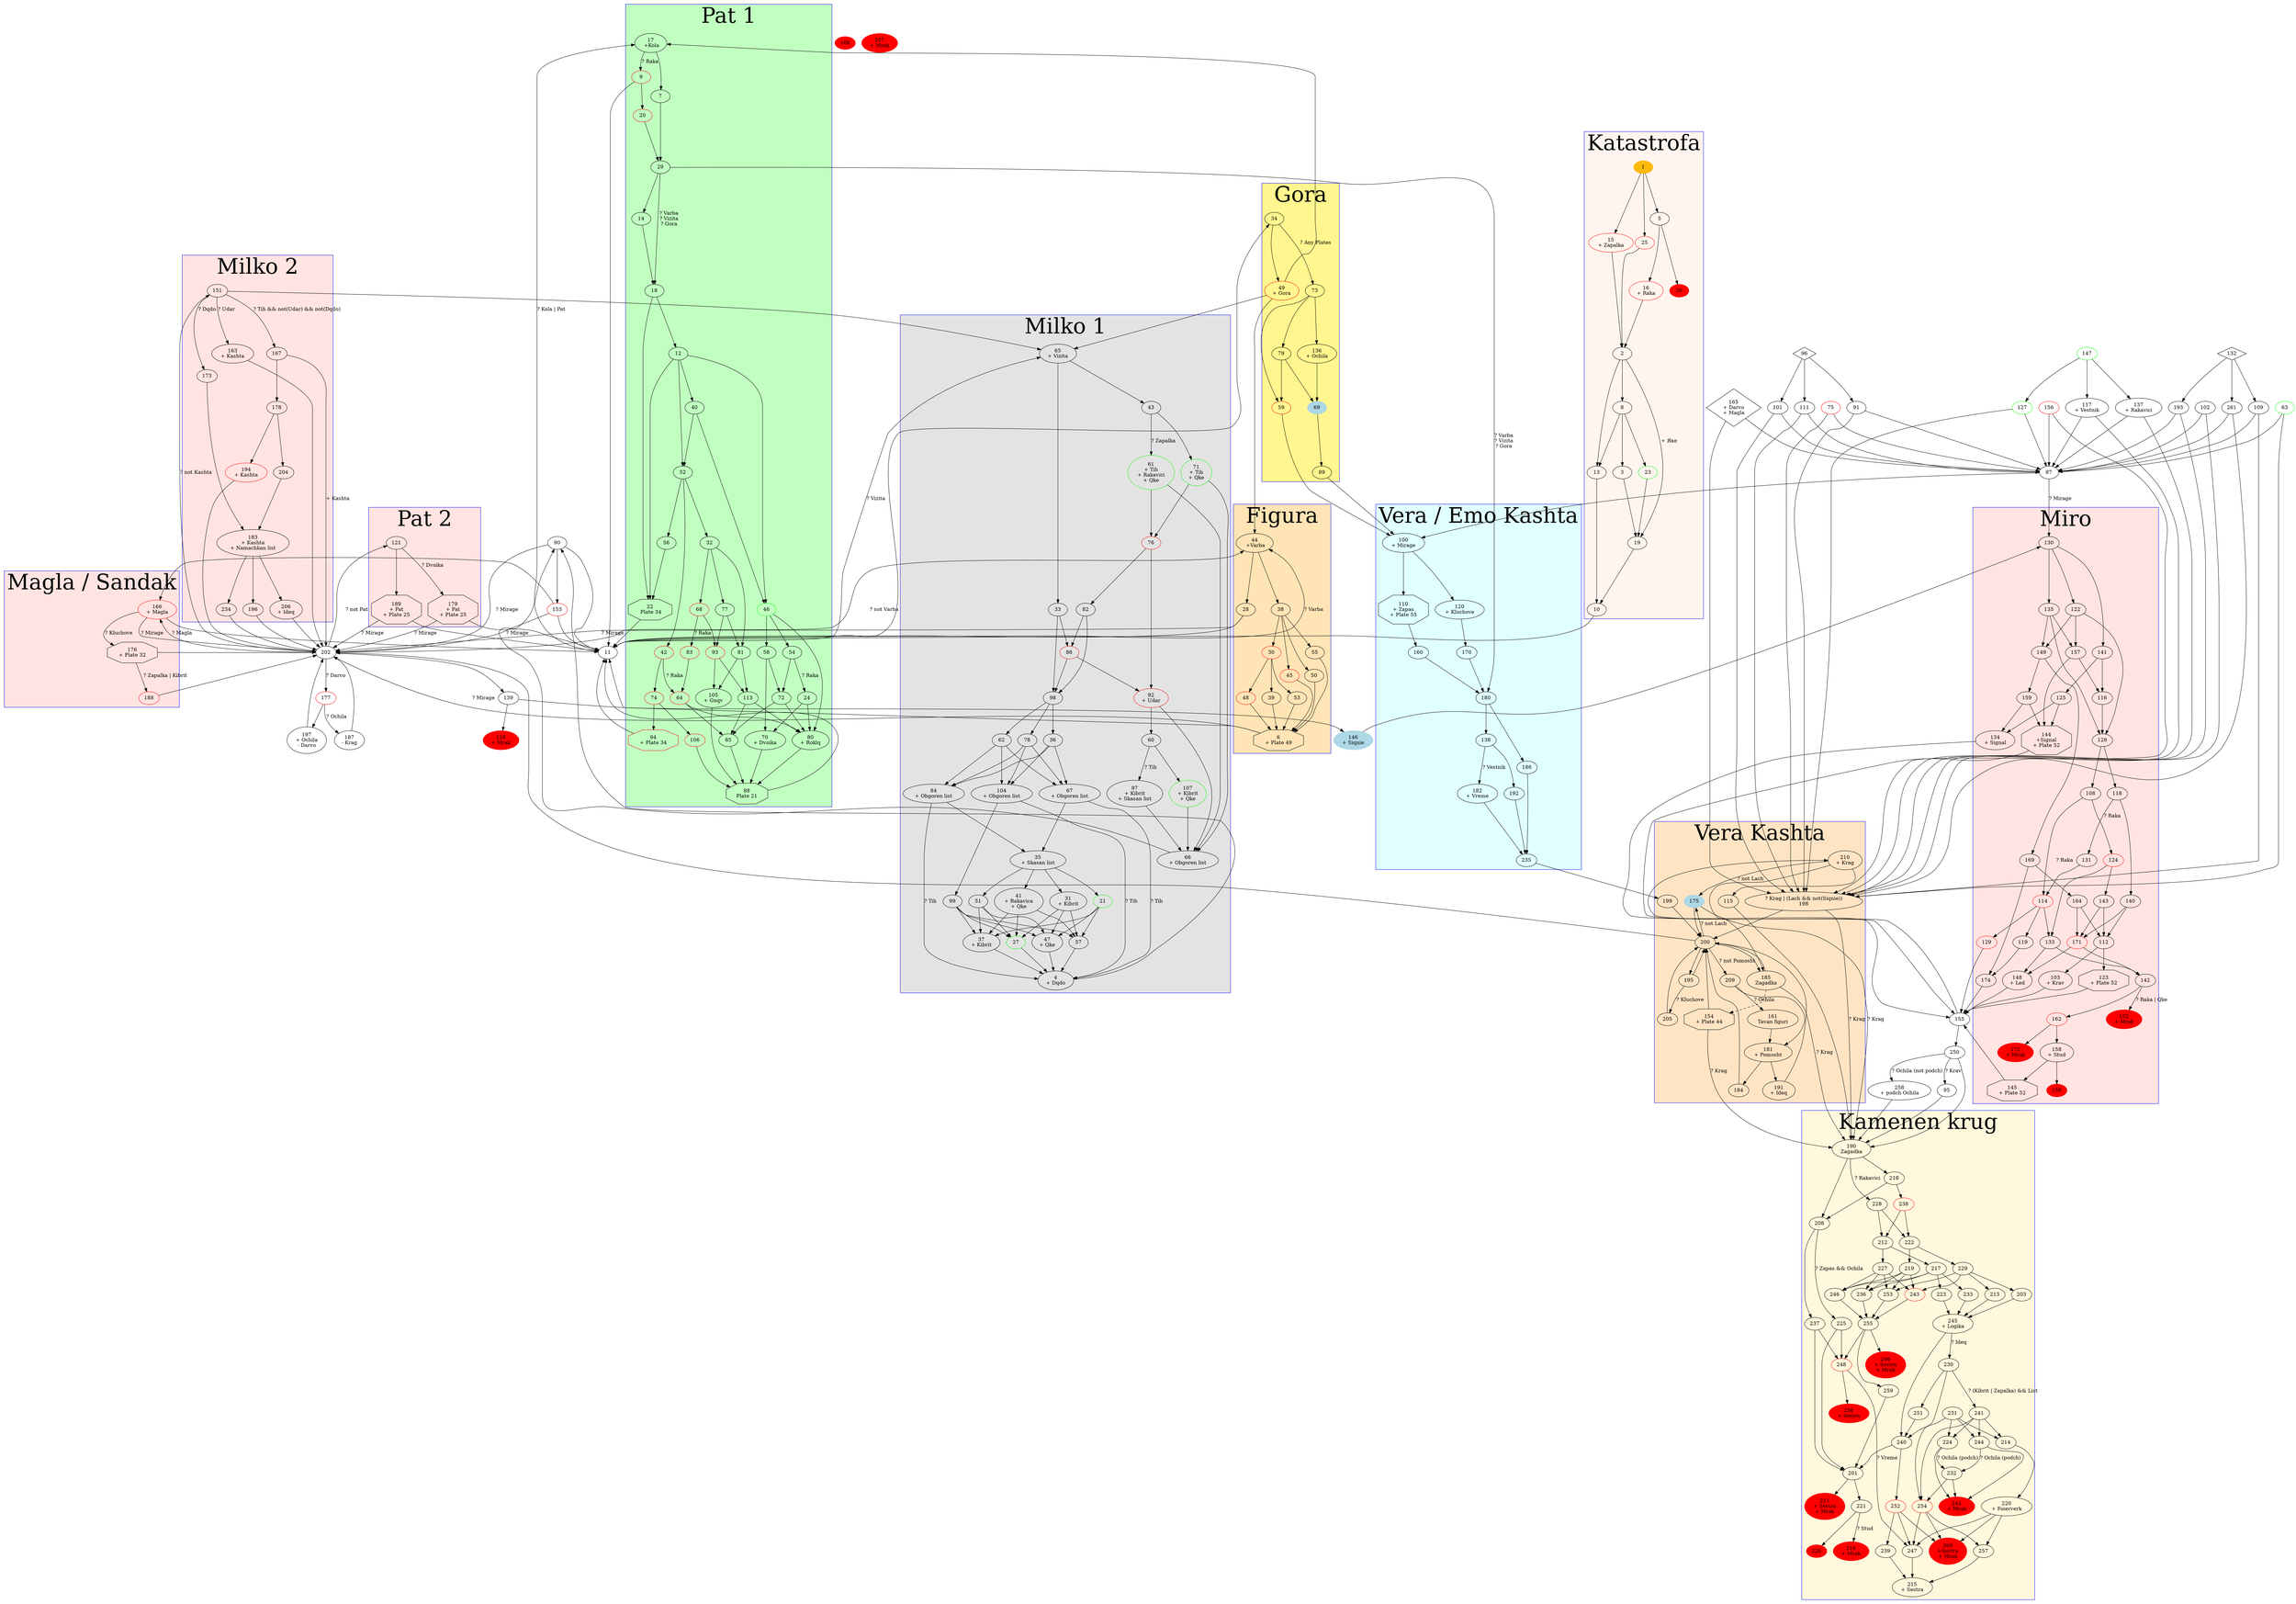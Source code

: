 digraph OZN {
    fontsize=60
    subgraph minus_zhivot {
      node [color=red]
      9 15 16 20 25 30 42 45 48 49
      59 64 68 74 75 76 83 86 92 93
      94 106 114 124 129 153 156 162
      166 171 177 188 194 238 243
      248 252 254
    }
    subgraph plus_zhivot {
      node [color=green]
      21 23 27 46 61 63 71 107 127
      147
    }
    subgraph use_plates {
      node [color=lightblue style=filled]
      69 146 175
    }
    subgraph is_plate_entry {
      node [shape=diamond]
      75 96 132 147 156 165
    }
    subgraph ends {
      node [color=red, style=filled]
      26 126 150 152 168 172 207 211
      216 226 242 249 256 260
    }
    subgraph epilogue {
      215
    }

    subgraph cluster_katastrofa {
      label = "Katastrofa"
      color = blue
      bgcolor = seashell
      1 2 3 5 8 10 13 15 16 19 23 25 26
    }
    subgraph cluster_milko_1 {
      label = "Milko 1"
      color = blue
      bgcolor = gray89
      4
      21 27 31 33 35 36 37 41 43 47 51 57 60 61 
      62 65 66 67 71 76 78
      82 84 86 92 97 98 99 104 107
    }
    subgraph cluster_milko_2 {
      label = "Milko 2"
      color = blue
      bgcolor = mistyrose
      65 151 163 173 167 178 183 194 196
      204 206 234
    }
    subgraph cluster_figura {
      label = "Figura"
      color = blue
      bgcolor = moccasin
      6 28 30 38 39 44 45 48 50 53 55
    }
    subgraph cluster_pat {
      label = "Pat 1"
      color = blue
      bgcolor = darkseagreen1
      7 9 12 14 18 17 20 22 24 29 32 40 42 46 52 54 56 58
      64 68 70 72 74 77 80 81 83 85 88 93 94
      105 106 113
    }
    subgraph cluster_path_2 {
      label = "Pat 2"
      color = blue
      bgcolor = mistyrose
      121 179 189
    }
    subgraph cluster_sister_kashta_2 {
      label = "Vera Kashta"
      color = blue
      bgcolor = bisque
      115
      154 161 175 181 184 185 191 195 198 199 200 205 209 210
    }
    subgraph cluster_miro {
      label = "Miro"
      color = blue
      bgcolor = mistyrose
      103 108 112 114 116 118 119 122 123 124 125 128 129 130 131 133 134 135 140 
      141 142 143 144 145 148 149 150 152 157 158 159 162
      164 169 171 172 174
    }
    subgraph cluster_stonehendge {
      label = "Kamenen krug"
      color = blue
      bgcolor = cornsilk
      190 201
      203 208 211 212 213 214 215 216 217 218 219 220 221 
      222 223 224 225 226 227 228 229 230 
      231 232 233 236 237 238 239 240 241 242 243 244 247 
      245 246 248 249 251 252 253 254 255 256 257 259 260
    }
    subgraph cluster_magla {
      label = "Magla / Sandak"
      color = blue
      bgcolor = mistyrose
      166 176 188
    }
    subgraph cluster_gora {
      label = "Gora"
      color = blue
      bgcolor = khaki1
      34 49 59 69 73 79 89
      136
    }
    subgraph cluster_vera_emo_kashta_1 {
      label = "Vera / Emo Kashta"
      color = blue
      bgcolor = lightcyan
      100 110 120 138 160 170 180 182 186 192
      235
    }

    1 [color=darkgoldenrod1, style=filled]
    1 -> {5 15 25}
    2 -> {8 13}
    2 -> 19 [label="+ Яке"]
    3 -> 19
    4 -> 90
    4 [label="4\n+ Dqdo"]
    5 -> {16 26}
    6 -> 11
    6 -> 202 [label="? Mirage"]
    6 [label="6\n+ Plate 49" shape="octagon"]
    7 -> 29
    8 -> {3 13 23}
    9 -> {11 20}
    10 -> 11
    11 -> 17 [label="? Kola | Pat"]
    11 -> 44 [label="? Varba"]
    11 -> 65 [label="? Vizita"]
    11 -> 34
    12 -> {40 46 52 22}
    13 -> 10
    14 -> 18
    15 -> 2
    15 [label="15\n+ Zapalka"]
    16 -> 2
    16 [label="16\n+ Raka"]
    17 -> 7
    17 -> 9 [label="? Raka"]
    17 [label="17\n +Kola"]
    18 -> {12 22}
    19 -> 10
    20 -> 29
    21 -> {37 47 57}
    22 -> 11
    22 [label="22\n Plate 34" shape="octagon"]
    23 -> 19
    24 -> {70 80}
    25 -> 2
    26
    27 -> 4
    28 -> 11
    28 -> 202 [label="? Mirage"]
    29 -> 14
    29 -> {18 180} [label="? Varba\n? Vizita\n? Gora"]
    30 -> {39 48 53}
    31 -> {27 47 57}
    31 [label="31\n+ Kibrit"]
    32 -> {68 77 81}
    33 -> {86 98}
    34 -> 49
    34 -> 73 [label="? Any Plates"]
    35 -> {21 31 41 51}
    35 [label="35\n+ Skasan list"]
    36 -> {67 104 84}
    37 -> 4
    37 [label="37\n+ Kibrit"]
    38 -> {30 45 50 55}
    39 -> 6
    40 -> {46 52}
    41 -> {27 37 57}
    41 [label="41\n+ Rakavica\n+ Qke"]
    42 -> 74
    42 -> 64 [label="? Raka"]
    43 -> 71
    43 -> 61 [label="? Zapalka"]
    44 -> {28 38}
    44 [label="44\n +Varba"]
    45 -> 6
    46 -> {54 58 80}
    47 -> 4
    47 [label="47\n+ Qke"]
    48 -> 6
    49 -> {17 44 65}
    49 [label="49\n+ Gora"]
    50 -> 6
    51 -> {27 37 47}
    52 -> {32 42 56}
    53 -> 6
    54 -> 72
    54 -> 24 [label="? Raka"]
    55 -> 6
    56 -> 22
    57 -> 4
    58 -> {70 72}
    59 -> 100
    60 -> 107
    60 -> 97 [label="? Tih"]
    61 -> {66 76}
    61 [label="61\n+ Tih\n+ Rakavici\n+ Qke"]
    62 -> {67 104 84}
    63 -> 87
    63 -> 198
    64 -> {80 85}
    65 -> {33 43}
    65 [label="65\n+ Vizita"]
    66 -> 90
    66 [label="66\n+ Obgoren list"]
    67 -> 35
    67 -> 4 [label="? Tih"]
    67 [label="67\n+ Obgoren list"]
    68 -> 93
    68 -> 83 [label="? Raka"]
    69 -> 89
    70 -> 88
    70 [label="70\n+ Dvoika"]
    71 -> {66 76}
    71 [label="71\n+ Tih\n+ Qke"]
    72 -> {80 85}
    73 -> {59 136 79}
    74 -> {94 106}
    75 -> 87
    75 -> 198
    76 -> {82 92}
    77 -> {93 81}
    78 -> {67 104 84}
    79 -> {59 69}
    80 -> 88
    80 [label="80\n+ Roklq"]
    81 -> {105 113}
    82 -> {86 98}
    83 -> 64
    84 -> 35
    84 -> 4 [label="? Tih"]
    84 [label="84\n+ Obgoren list"]
    85 -> 88
    86 -> {92 98}
    87 -> 100
    87 -> 130 [label="? Mirage"]
    88 -> 11
    88 [label="88\nPlate 21" shape="octagon"]
    89 -> 100
    90 -> {153 11}
    90 -> 202 [label="? Mirage"]
    91 -> 87
    91 -> 198
    92 -> {66 60}
    92 [label="92\n+ Udar"]
    93 -> {105 113}
    94 -> 11
    94 [label="94\n+ Plate 34" shape="octagon"]
    95 -> 190
    96 -> {91 101 111}
    97 -> 66
    97 [label="97\n+ Kibrit\n+ Skasan list"]
    98 -> {36 62 78}
    99 -> {27 37 47 57}
    100 -> {110 120}
    100 [label="100\n+ Mirage"]
    101 -> 87
    101 -> 198
    102 -> 87
    102 -> 198
    103 -> 155
    103 [label="103\n+ Krav"]
    104 -> 99
    104 -> 4 [label="? Tih"]
    104 [label="104\n+ Obgoren list"]
    105 -> 88
    105 [label="105\n+ Gnqv"]
    106 -> 88
    107 -> 66
    107 [label="107\n+ Kibrit\n+ Qke"]
    108 -> 124
    108 -> 114 [label="? Raka"]
    109 -> 87
    109 -> 198
    110 -> 160
    110 [label="110\n+ Zapas\n+ Plate 55" shape="octagon"]
    111 -> 87
    111 -> 198
    112 -> {103 123}
    113 -> {80 85}
    114 -> {119 129 133}
    115 -> 190
    116 -> 128
    117 -> 87
    117 -> 198
    117 [label="117\n+ Vestnik"]
    118 -> 140
    118 -> 131 [label="? Raka"]
    119 -> 174
    120 -> 170
    120 [label="120\n+ Kluchove"]
    121 -> 189
    121 -> 179 [label="? Dvoika"]
    122 -> {128 157 149}
    123 -> 155
    123 [label="123\n+ Plate 52" shape="octagon"]
    124 -> {133 143}
    125 -> {134 144}
    126 [label="126\n+ Mrak"]
    127 -> 87
    127 -> 198
    128 -> {108 118}
    129 -> 155
    130 -> {135 122 141}
    131 -> 114
    132 -> {193 109 261}
    133 -> {148 142}
    134 -> 155
    134 [label="134\n+ Signal"]
    135 -> {128 157 149}
    136 -> 69
    136 [label="136\n+ Ochila"]
    137 -> 87
    137 -> 198
    137 [label="137\n+ Rakavici"]
    138 -> 192
    138 -> 182 [label="? Vestnik"]
    139 -> {126 146}
    140 -> {171 112}
    141 -> {116 125}
    142 -> 162
    142 -> 152 [label="? Raka | Qke"]
    143 -> {171 112}
    144 -> 155
    144 [label="144\n+Signal\n+ Plate 52" shape="octagon"]
    145 -> 155
    145 [label="145\n+ Plate 52" shape="octagon"]
    146 -> 130
    146 [label="146\n+ Siqnie"]
    147 -> {117 127 137}
    148 -> 155
    148 [label="148\n+ Led"]
    149 -> {159 169}
    150
    151 -> 65
    151 -> 163 [label="? Udar"]
    151 -> 173 [label="? Dqdo"]
    151 -> 167 [label="? Tih && not(Udar) && not(Dqdo)"]
    152 [label="152\n+ Mrak"]
    153 -> {166 11}
    153 -> 202 [label="? Mirage"]
    154 -> 200
    154 -> 190 [label="? Krag"]
    154 [label="154\n+ Plate 44" shape="octagon"]
    155 -> {250 210}
    156 -> 87
    156 -> 198
    157 -> {116 144}
    158 -> {145 150}
    158 [label="158\n+ Stud"]
    159 -> {134 144}
    160 -> 180
    161 -> 181
    161 [label="161\nTavan figuri"]
    162 -> {172 158}
    163 -> 202
    163 [label="163\n+ Kashta"]
    164 -> {171 112}
    165 -> 87
    165 -> 198
    165 [label="165\n+ Darvo\n+ Magla"]
    166 -> 11
    166 -> 176 [label="? Kluchove"]
    166 -> 202 [label="? Mirage"]
    166 [label="166\n+ Magla"]
    167 -> 178
    167 -> 202 [label="+ Kashta"]
    168
    169 -> {174 164}
    170 -> 180
    171 -> {142 148}
    172 [label="172\n+ Mrak"]
    173 -> 183
    174 -> 155
    175 -> 200
    175 -> 190 [label="? Krag"]
    176 -> 188 [label="? Zapalka | Kibrit"]
    176 -> 202
    176 [label="176\n+ Plate 32" shape="octagon"]
    177 -> 197
    177 -> 187 [label="? Ochila"]
    178 -> {194 204}
    179 -> 11
    179 -> 202 [label="? Mirage"]
    179 [label="179\n+ Pat\n+ Plate 25" shape="octagon"]
    180 -> {138 186}
    181 -> {184 191}
    181 [label="181\n+ Pomosht"]
    182 -> 235
    182 [label="182\n+ Vreme"]
    183 -> {196 206 234}
    183 [label="183\n+ Kashta\n+ Namachkan list"]
    184 -> 200
    185 -> 200
    185 -> 190 [label="? Krag"]
    185 [label="185\nZagadka"]
    185 -> 154 [style="dashed"]
    186 -> 235
    187 -> 202
    187 [label="187\n- Krag"]
    188 -> 202
    189 -> 11
    189 -> 202 [label="? Mirage"]
    189 [label="189\n+ Pat\n+ Plate 25" shape="octagon"]
    190 -> {208 218}
    190 -> 228 [label="? Rakavici"]
    190 [label="190\nZagadka"]
    191 -> 200
    191 [label="191\n+ Ideq"]
    192 -> 235
    193 -> 87
    193 -> 198
    194 -> 202
    194 [label="194\n+ Kashta"]
    195 -> 200
    195 -> 205 [label="? Kluchove"]
    196 -> 202
    197 -> 202
    197 [label="197\n+ Ochila\n- Darvo"]
    198 -> 200
    198 -> 190 [label="? Krag"]
    198 [label="? Krag | (Lach && not(Siqnie))\n198"]
    199 -> 200
    200 -> {185 195 202}
    200 -> 175 [label="? not Lach"]
    200 -> 209 [label="? not Pomosht"]
    201 -> {221 211}
    202 -> 139
    202 -> 166 [label="? Magla"]
    202 -> 177 [label="? Darvo"]
    202 -> 121 [label="? not Pat"]
    202 -> 44 [label="? not Varba"]
    202 -> 151 [label="? not Kashta"]
    203 -> 245
    204 -> 183
    205 -> 200
    206 -> 202
    206 [label="206\n+ Ideq"]
    207 [label="207\n+ Mrak"]
    208 -> 237
    208 -> 225 [label="? Zapas && Ochila"]
    209 -> 181
    209 -> 161 [label="? Ochila"]
    210 -> {185 115}
    210 -> 175 [label="? not Lach"]
    210 [label="210\n+ Krag"]
    211 [label="211\n+ Sestra\n+ Mrak"]
    212 -> {217 227}
    213 -> 245
    214 -> 220
    215 [label="215\n+ Sestra"]
    216 [label="216\n+ Mrak"]
    217 -> {223 236 233 246}
    218 -> {238 208}
    219 -> {236 243 246 253}
    220 -> {260 247 257}
    220 [label="220\n+ Foierverk"]
    221 -> 226
    221 -> 216 [label="? Stud"]
    222 -> {219 229}
    223 -> 245
    224 -> 242
    224 -> 232 [label="? Ochila (podch)"]
    225 -> {201 248}
    226
    227 -> {236 246 243 253}
    228 -> {212 222}
    229 -> {253 203 243 213}
    230 -> {240 251}
    230 -> 241 [label="? (Kibrit | Zapalka) && List"]
    231 -> {224 214 244 254}
    232 -> {242 254}
    233 -> 245
    234 -> 202
    235 -> 199
    236 -> 255
    237 -> {201 248}
    238 -> {212 222}
    239 -> 215
    240 -> {252 201}
    241 -> {224 214 244 254}
    242 [label="242\n+ Mrak"]
    243 -> 255
    244 -> 242
    244 -> 232 [label="? Ochila (podch)"]
    245 -> 240
    245 -> 230 [label="? Ideq"]
    245 [label="245\n+ Logika"]
    246 -> 255
    247 -> 215
    248 -> 256
    248 -> 247 [label="? Vreme"]
    249 [label="249\n+ Sestra\n+ Mrak"]
    250 -> 190
    250 -> 95 [label="? Krav"]
    250 -> 258 [label="? Ochila (not podch)"]
    251 -> 240
    252 -> {260 247 239}
    253 -> 255
    254 -> {260 247 257}
    255 -> {249 259 248}
    256 [label="256\n+ Sestra"]
    257 -> 215
    258 -> 190
    258 [label="258\n+ podch Ochila"]
    259 -> 201
    260 [label="260\n+Sestra\n+ Mrak"]
    261 -> 87
    261 -> 198
}
